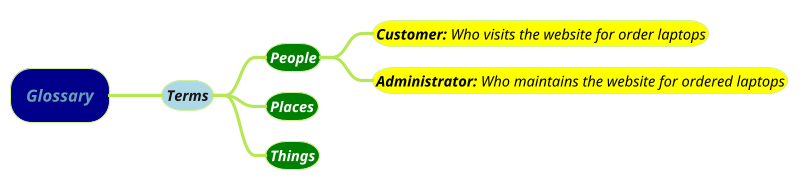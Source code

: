 @startmindmap
!theme hacker
*[#darkblue] <i>Glossary
**[#lightblue] <size:14><i>Terms
***[#green] <b><color #white><size:14><i>People
****[#yellow] <color #black><size:14><i><b>Customer:</b> Who visits the website for order laptops
****[#yellow] <color #black><size:14><i><b>Administrator:</b> Who maintains the website for ordered laptops
***[#green] <b><color #white><size:14><i>Places
***[#green] <b><color #white><size:14><i>Things

@endmindmap